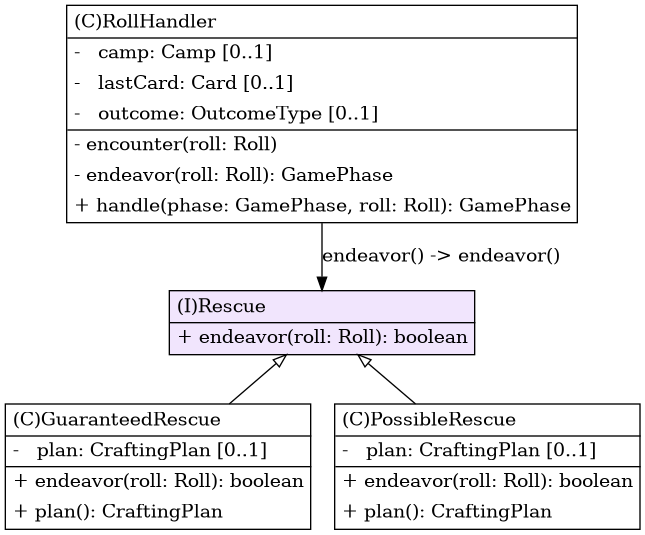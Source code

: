 @startuml

/' diagram meta data start
config=StructureConfiguration;
{
  "projectClassification": {
    "searchMode": "OpenProject", // OpenProject, AllProjects
    "includedProjects": "",
    "pathEndKeywords": "*.impl",
    "isClientPath": "",
    "isClientName": "",
    "isTestPath": "",
    "isTestName": "",
    "isMappingPath": "",
    "isMappingName": "",
    "isDataAccessPath": "",
    "isDataAccessName": "",
    "isDataStructurePath": "",
    "isDataStructureName": "",
    "isInterfaceStructuresPath": "",
    "isInterfaceStructuresName": "",
    "isEntryPointPath": "",
    "isEntryPointName": "",
    "treatFinalFieldsAsMandatory": false
  },
  "graphRestriction": {
    "classPackageExcludeFilter": "",
    "classPackageIncludeFilter": "",
    "classNameExcludeFilter": "",
    "classNameIncludeFilter": "",
    "methodNameExcludeFilter": "",
    "methodNameIncludeFilter": "",
    "removeByInheritance": "", // inheritance/annotation based filtering is done in a second step
    "removeByAnnotation": "",
    "removeByClassPackage": "", // cleanup the graph after inheritance/annotation based filtering is done
    "removeByClassName": "",
    "cutMappings": false,
    "cutEnum": true,
    "cutTests": true,
    "cutClient": true,
    "cutDataAccess": true,
    "cutInterfaceStructures": true,
    "cutDataStructures": true,
    "cutGetterAndSetter": true,
    "cutConstructors": true
  },
  "graphTraversal": {
    "forwardDepth": 1,
    "backwardDepth": 1,
    "classPackageExcludeFilter": "",
    "classPackageIncludeFilter": "",
    "classNameExcludeFilter": "",
    "classNameIncludeFilter": "",
    "methodNameExcludeFilter": "",
    "methodNameIncludeFilter": "",
    "hideMappings": false,
    "hideDataStructures": false,
    "hidePrivateMethods": true,
    "hideInterfaceCalls": false, // indirection: implementation -> interface (is hidden) -> implementation
    "onlyShowApplicationEntryPoints": false, // root node is included
    "useMethodCallsForStructureDiagram": "BothDirections" // ForwardOnly, BothDirections, No
  },
  "details": {
    "aggregation": "GroupByClass", // ByClass, GroupByClass, None
    "showClassGenericTypes": true,
    "showMethods": true,
    "showMethodParameterNames": true,
    "showMethodParameterTypes": true,
    "showMethodReturnType": true,
    "showPackageLevels": 0,
    "showDetailedClassStructure": true
  },
  "rootClass": "de.dhbw.karlsruhe.ase.domain.crafting.Rescue",
  "extensionCallbackMethod": "" // qualified.class.name#methodName - signature: public static String method(String)
}
diagram meta data end '/



digraph g {
    rankdir="TB"
    splines=polyline
    

'nodes 


GuaranteedRescue1135820194[
	label=<<TABLE BORDER="1" CELLBORDER="0" CELLPADDING="4" CELLSPACING="0">
<TR><TD ALIGN="LEFT" >(C)GuaranteedRescue</TD></TR>
<HR/>
<TR><TD ALIGN="LEFT" >-   plan: CraftingPlan [0..1]</TD></TR>
<HR/>
<TR><TD ALIGN="LEFT" >+ endeavor(roll: Roll): boolean</TD></TR>
<TR><TD ALIGN="LEFT" >+ plan(): CraftingPlan</TD></TR>
</TABLE>>
	style=filled
	margin=0
	shape=plaintext
	fillcolor="#FFFFFF"
];

PossibleRescue1135820194[
	label=<<TABLE BORDER="1" CELLBORDER="0" CELLPADDING="4" CELLSPACING="0">
<TR><TD ALIGN="LEFT" >(C)PossibleRescue</TD></TR>
<HR/>
<TR><TD ALIGN="LEFT" >-   plan: CraftingPlan [0..1]</TD></TR>
<HR/>
<TR><TD ALIGN="LEFT" >+ endeavor(roll: Roll): boolean</TD></TR>
<TR><TD ALIGN="LEFT" >+ plan(): CraftingPlan</TD></TR>
</TABLE>>
	style=filled
	margin=0
	shape=plaintext
	fillcolor="#FFFFFF"
];

Rescue1135820194[
	label=<<TABLE BORDER="1" CELLBORDER="0" CELLPADDING="4" CELLSPACING="0">
<TR><TD ALIGN="LEFT" >(I)Rescue</TD></TR>
<HR/>
<TR><TD ALIGN="LEFT" >+ endeavor(roll: Roll): boolean</TD></TR>
</TABLE>>
	style=filled
	margin=0
	shape=plaintext
	fillcolor="#F1E5FD"
];

RollHandler1052887806[
	label=<<TABLE BORDER="1" CELLBORDER="0" CELLPADDING="4" CELLSPACING="0">
<TR><TD ALIGN="LEFT" >(C)RollHandler</TD></TR>
<HR/>
<TR><TD ALIGN="LEFT" >-   camp: Camp [0..1]</TD></TR>
<TR><TD ALIGN="LEFT" >-   lastCard: Card [0..1]</TD></TR>
<TR><TD ALIGN="LEFT" >-   outcome: OutcomeType [0..1]</TD></TR>
<HR/>
<TR><TD ALIGN="LEFT" >- encounter(roll: Roll)</TD></TR>
<TR><TD ALIGN="LEFT" >- endeavor(roll: Roll): GamePhase</TD></TR>
<TR><TD ALIGN="LEFT" >+ handle(phase: GamePhase, roll: Roll): GamePhase</TD></TR>
</TABLE>>
	style=filled
	margin=0
	shape=plaintext
	fillcolor="#FFFFFF"
];

'edges    

Rescue1135820194 -> GuaranteedRescue1135820194[arrowhead=none, arrowtail=empty, dir=both];
Rescue1135820194 -> PossibleRescue1135820194[arrowhead=none, arrowtail=empty, dir=both];
RollHandler1052887806 -> Rescue1135820194[label="endeavor() -> endeavor()"];
    
}
@enduml